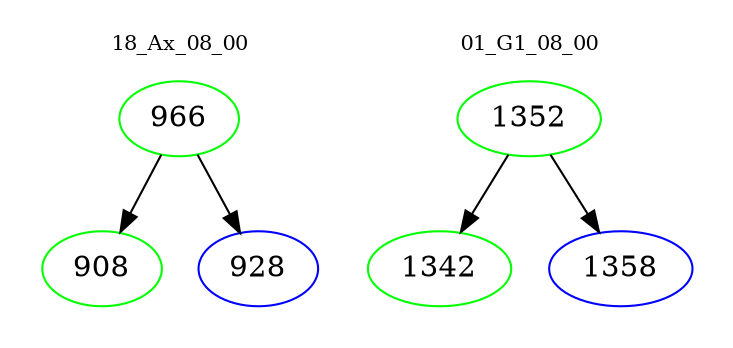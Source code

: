 digraph{
subgraph cluster_0 {
color = white
label = "18_Ax_08_00";
fontsize=10;
T0_966 [label="966", color="green"]
T0_966 -> T0_908 [color="black"]
T0_908 [label="908", color="green"]
T0_966 -> T0_928 [color="black"]
T0_928 [label="928", color="blue"]
}
subgraph cluster_1 {
color = white
label = "01_G1_08_00";
fontsize=10;
T1_1352 [label="1352", color="green"]
T1_1352 -> T1_1342 [color="black"]
T1_1342 [label="1342", color="green"]
T1_1352 -> T1_1358 [color="black"]
T1_1358 [label="1358", color="blue"]
}
}
